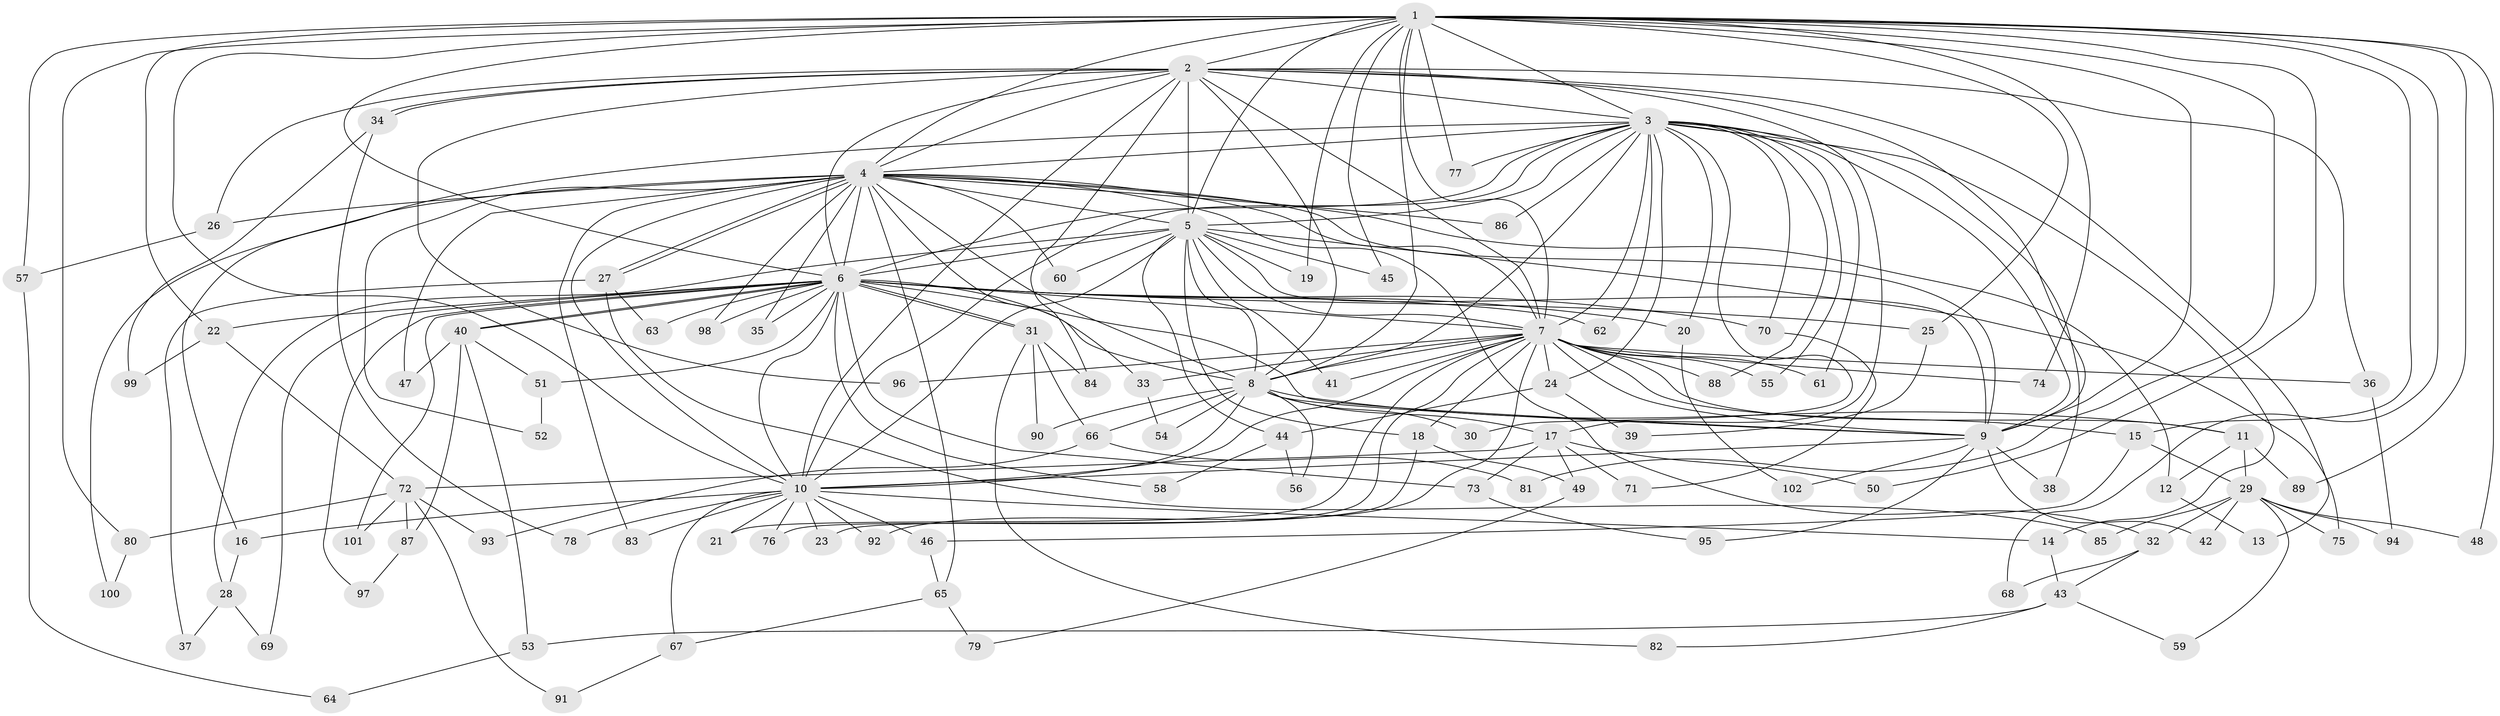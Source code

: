 // coarse degree distribution, {12: 0.01639344262295082, 26: 0.01639344262295082, 5: 0.04918032786885246, 2: 0.4426229508196721, 6: 0.03278688524590164, 1: 0.16393442622950818, 3: 0.18032786885245902, 4: 0.03278688524590164, 8: 0.01639344262295082, 23: 0.01639344262295082, 7: 0.01639344262295082, 22: 0.01639344262295082}
// Generated by graph-tools (version 1.1) at 2025/47/03/04/25 21:47:26]
// undirected, 102 vertices, 229 edges
graph export_dot {
graph [start="1"]
  node [color=gray90,style=filled];
  1;
  2;
  3;
  4;
  5;
  6;
  7;
  8;
  9;
  10;
  11;
  12;
  13;
  14;
  15;
  16;
  17;
  18;
  19;
  20;
  21;
  22;
  23;
  24;
  25;
  26;
  27;
  28;
  29;
  30;
  31;
  32;
  33;
  34;
  35;
  36;
  37;
  38;
  39;
  40;
  41;
  42;
  43;
  44;
  45;
  46;
  47;
  48;
  49;
  50;
  51;
  52;
  53;
  54;
  55;
  56;
  57;
  58;
  59;
  60;
  61;
  62;
  63;
  64;
  65;
  66;
  67;
  68;
  69;
  70;
  71;
  72;
  73;
  74;
  75;
  76;
  77;
  78;
  79;
  80;
  81;
  82;
  83;
  84;
  85;
  86;
  87;
  88;
  89;
  90;
  91;
  92;
  93;
  94;
  95;
  96;
  97;
  98;
  99;
  100;
  101;
  102;
  1 -- 2;
  1 -- 3;
  1 -- 4;
  1 -- 5;
  1 -- 6;
  1 -- 7;
  1 -- 8;
  1 -- 9;
  1 -- 10;
  1 -- 15;
  1 -- 19;
  1 -- 22;
  1 -- 25;
  1 -- 45;
  1 -- 48;
  1 -- 50;
  1 -- 57;
  1 -- 68;
  1 -- 74;
  1 -- 77;
  1 -- 80;
  1 -- 81;
  1 -- 89;
  2 -- 3;
  2 -- 4;
  2 -- 5;
  2 -- 6;
  2 -- 7;
  2 -- 8;
  2 -- 9;
  2 -- 10;
  2 -- 13;
  2 -- 17;
  2 -- 26;
  2 -- 34;
  2 -- 34;
  2 -- 36;
  2 -- 84;
  2 -- 96;
  3 -- 4;
  3 -- 5;
  3 -- 6;
  3 -- 7;
  3 -- 8;
  3 -- 9;
  3 -- 10;
  3 -- 14;
  3 -- 16;
  3 -- 20;
  3 -- 24;
  3 -- 30;
  3 -- 38;
  3 -- 55;
  3 -- 61;
  3 -- 62;
  3 -- 70;
  3 -- 77;
  3 -- 86;
  3 -- 88;
  4 -- 5;
  4 -- 6;
  4 -- 7;
  4 -- 8;
  4 -- 9;
  4 -- 10;
  4 -- 12;
  4 -- 26;
  4 -- 27;
  4 -- 27;
  4 -- 32;
  4 -- 33;
  4 -- 35;
  4 -- 47;
  4 -- 52;
  4 -- 60;
  4 -- 65;
  4 -- 83;
  4 -- 86;
  4 -- 98;
  4 -- 100;
  5 -- 6;
  5 -- 7;
  5 -- 8;
  5 -- 9;
  5 -- 10;
  5 -- 18;
  5 -- 19;
  5 -- 28;
  5 -- 41;
  5 -- 44;
  5 -- 45;
  5 -- 60;
  5 -- 75;
  6 -- 7;
  6 -- 8;
  6 -- 9;
  6 -- 10;
  6 -- 20;
  6 -- 22;
  6 -- 25;
  6 -- 31;
  6 -- 31;
  6 -- 35;
  6 -- 40;
  6 -- 40;
  6 -- 51;
  6 -- 58;
  6 -- 62;
  6 -- 63;
  6 -- 69;
  6 -- 70;
  6 -- 73;
  6 -- 97;
  6 -- 98;
  6 -- 101;
  7 -- 8;
  7 -- 9;
  7 -- 10;
  7 -- 11;
  7 -- 15;
  7 -- 18;
  7 -- 21;
  7 -- 24;
  7 -- 33;
  7 -- 36;
  7 -- 41;
  7 -- 55;
  7 -- 61;
  7 -- 74;
  7 -- 76;
  7 -- 88;
  7 -- 92;
  7 -- 96;
  8 -- 9;
  8 -- 10;
  8 -- 11;
  8 -- 17;
  8 -- 30;
  8 -- 54;
  8 -- 56;
  8 -- 66;
  8 -- 90;
  9 -- 10;
  9 -- 38;
  9 -- 42;
  9 -- 95;
  9 -- 102;
  10 -- 14;
  10 -- 16;
  10 -- 21;
  10 -- 23;
  10 -- 46;
  10 -- 67;
  10 -- 76;
  10 -- 78;
  10 -- 83;
  10 -- 92;
  11 -- 12;
  11 -- 29;
  11 -- 89;
  12 -- 13;
  14 -- 43;
  15 -- 29;
  15 -- 46;
  16 -- 28;
  17 -- 49;
  17 -- 50;
  17 -- 71;
  17 -- 72;
  17 -- 73;
  18 -- 23;
  18 -- 49;
  20 -- 102;
  22 -- 72;
  22 -- 99;
  24 -- 39;
  24 -- 44;
  25 -- 39;
  26 -- 57;
  27 -- 37;
  27 -- 63;
  27 -- 85;
  28 -- 37;
  28 -- 69;
  29 -- 32;
  29 -- 42;
  29 -- 48;
  29 -- 59;
  29 -- 75;
  29 -- 85;
  29 -- 94;
  31 -- 66;
  31 -- 82;
  31 -- 84;
  31 -- 90;
  32 -- 43;
  32 -- 68;
  33 -- 54;
  34 -- 78;
  34 -- 99;
  36 -- 94;
  40 -- 47;
  40 -- 51;
  40 -- 53;
  40 -- 87;
  43 -- 53;
  43 -- 59;
  43 -- 82;
  44 -- 56;
  44 -- 58;
  46 -- 65;
  49 -- 79;
  51 -- 52;
  53 -- 64;
  57 -- 64;
  65 -- 67;
  65 -- 79;
  66 -- 81;
  66 -- 93;
  67 -- 91;
  70 -- 71;
  72 -- 80;
  72 -- 87;
  72 -- 91;
  72 -- 93;
  72 -- 101;
  73 -- 95;
  80 -- 100;
  87 -- 97;
}
